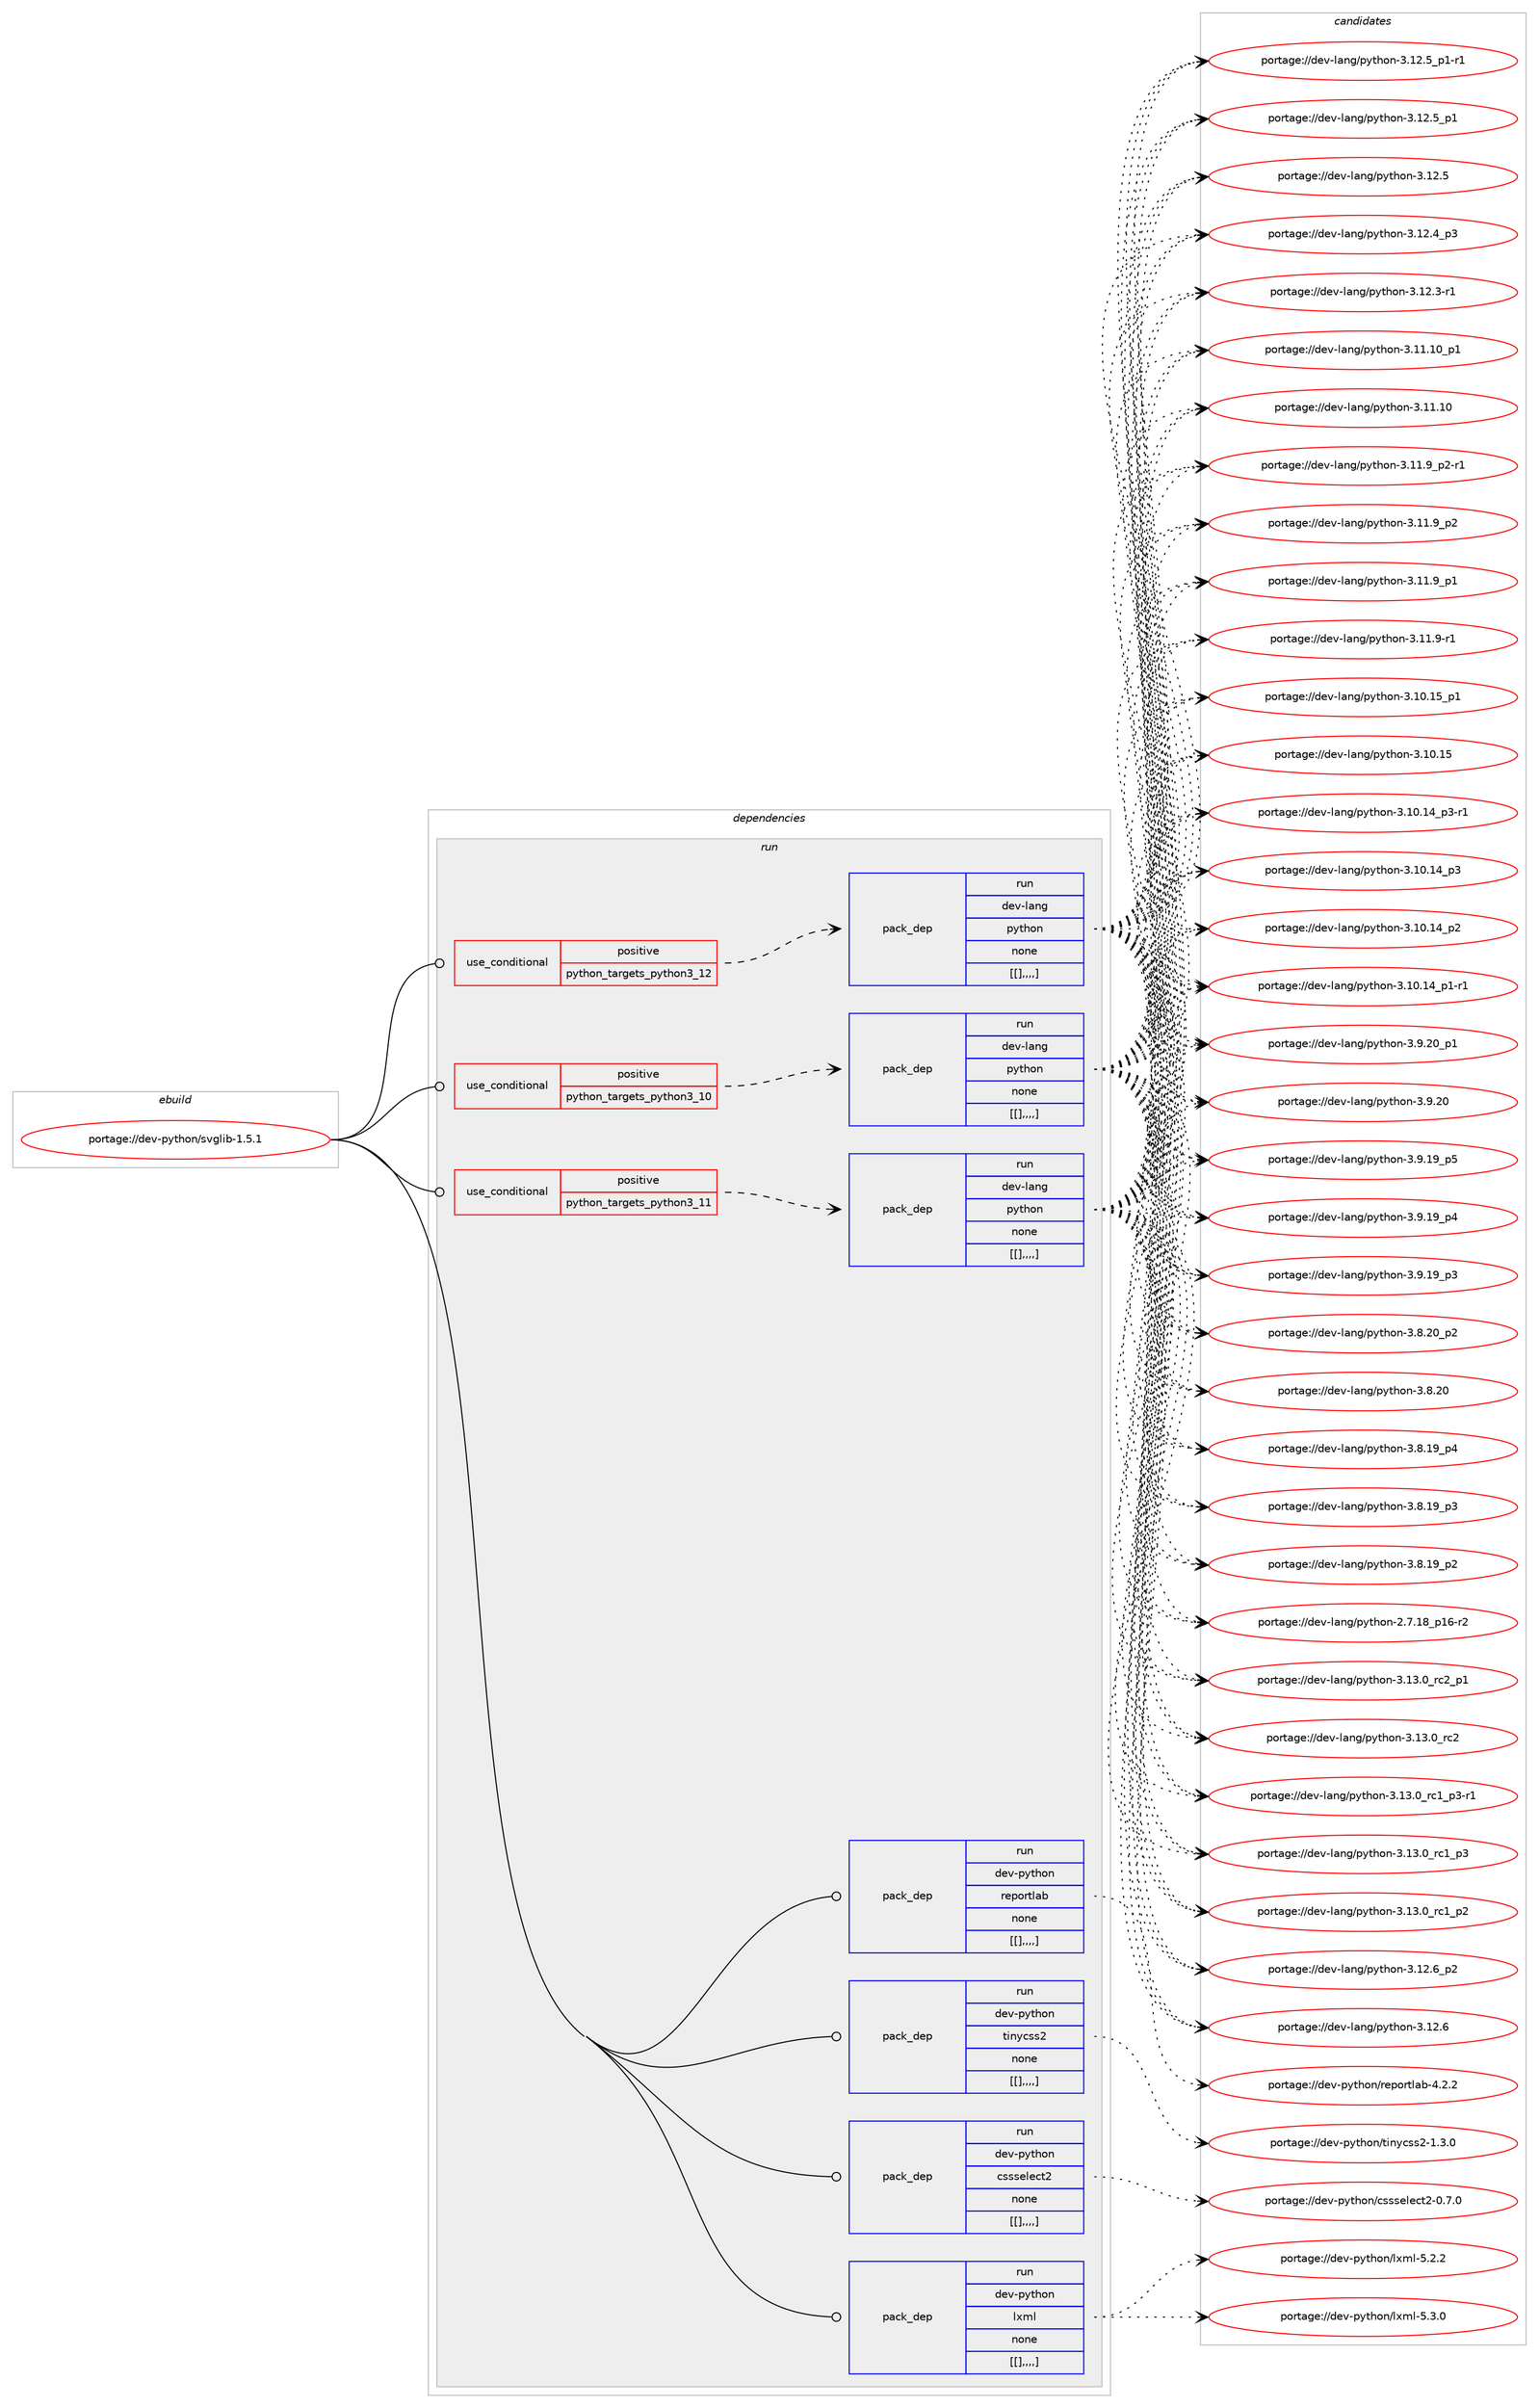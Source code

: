 digraph prolog {

# *************
# Graph options
# *************

newrank=true;
concentrate=true;
compound=true;
graph [rankdir=LR,fontname=Helvetica,fontsize=10,ranksep=1.5];#, ranksep=2.5, nodesep=0.2];
edge  [arrowhead=vee];
node  [fontname=Helvetica,fontsize=10];

# **********
# The ebuild
# **********

subgraph cluster_leftcol {
color=gray;
label=<<i>ebuild</i>>;
id [label="portage://dev-python/svglib-1.5.1", color=red, width=4, href="../dev-python/svglib-1.5.1.svg"];
}

# ****************
# The dependencies
# ****************

subgraph cluster_midcol {
color=gray;
label=<<i>dependencies</i>>;
subgraph cluster_compile {
fillcolor="#eeeeee";
style=filled;
label=<<i>compile</i>>;
}
subgraph cluster_compileandrun {
fillcolor="#eeeeee";
style=filled;
label=<<i>compile and run</i>>;
}
subgraph cluster_run {
fillcolor="#eeeeee";
style=filled;
label=<<i>run</i>>;
subgraph cond41950 {
dependency168357 [label=<<TABLE BORDER="0" CELLBORDER="1" CELLSPACING="0" CELLPADDING="4"><TR><TD ROWSPAN="3" CELLPADDING="10">use_conditional</TD></TR><TR><TD>positive</TD></TR><TR><TD>python_targets_python3_10</TD></TR></TABLE>>, shape=none, color=red];
subgraph pack125149 {
dependency168358 [label=<<TABLE BORDER="0" CELLBORDER="1" CELLSPACING="0" CELLPADDING="4" WIDTH="220"><TR><TD ROWSPAN="6" CELLPADDING="30">pack_dep</TD></TR><TR><TD WIDTH="110">run</TD></TR><TR><TD>dev-lang</TD></TR><TR><TD>python</TD></TR><TR><TD>none</TD></TR><TR><TD>[[],,,,]</TD></TR></TABLE>>, shape=none, color=blue];
}
dependency168357:e -> dependency168358:w [weight=20,style="dashed",arrowhead="vee"];
}
id:e -> dependency168357:w [weight=20,style="solid",arrowhead="odot"];
subgraph cond41951 {
dependency168359 [label=<<TABLE BORDER="0" CELLBORDER="1" CELLSPACING="0" CELLPADDING="4"><TR><TD ROWSPAN="3" CELLPADDING="10">use_conditional</TD></TR><TR><TD>positive</TD></TR><TR><TD>python_targets_python3_11</TD></TR></TABLE>>, shape=none, color=red];
subgraph pack125150 {
dependency168360 [label=<<TABLE BORDER="0" CELLBORDER="1" CELLSPACING="0" CELLPADDING="4" WIDTH="220"><TR><TD ROWSPAN="6" CELLPADDING="30">pack_dep</TD></TR><TR><TD WIDTH="110">run</TD></TR><TR><TD>dev-lang</TD></TR><TR><TD>python</TD></TR><TR><TD>none</TD></TR><TR><TD>[[],,,,]</TD></TR></TABLE>>, shape=none, color=blue];
}
dependency168359:e -> dependency168360:w [weight=20,style="dashed",arrowhead="vee"];
}
id:e -> dependency168359:w [weight=20,style="solid",arrowhead="odot"];
subgraph cond41952 {
dependency168361 [label=<<TABLE BORDER="0" CELLBORDER="1" CELLSPACING="0" CELLPADDING="4"><TR><TD ROWSPAN="3" CELLPADDING="10">use_conditional</TD></TR><TR><TD>positive</TD></TR><TR><TD>python_targets_python3_12</TD></TR></TABLE>>, shape=none, color=red];
subgraph pack125151 {
dependency168362 [label=<<TABLE BORDER="0" CELLBORDER="1" CELLSPACING="0" CELLPADDING="4" WIDTH="220"><TR><TD ROWSPAN="6" CELLPADDING="30">pack_dep</TD></TR><TR><TD WIDTH="110">run</TD></TR><TR><TD>dev-lang</TD></TR><TR><TD>python</TD></TR><TR><TD>none</TD></TR><TR><TD>[[],,,,]</TD></TR></TABLE>>, shape=none, color=blue];
}
dependency168361:e -> dependency168362:w [weight=20,style="dashed",arrowhead="vee"];
}
id:e -> dependency168361:w [weight=20,style="solid",arrowhead="odot"];
subgraph pack125152 {
dependency168363 [label=<<TABLE BORDER="0" CELLBORDER="1" CELLSPACING="0" CELLPADDING="4" WIDTH="220"><TR><TD ROWSPAN="6" CELLPADDING="30">pack_dep</TD></TR><TR><TD WIDTH="110">run</TD></TR><TR><TD>dev-python</TD></TR><TR><TD>cssselect2</TD></TR><TR><TD>none</TD></TR><TR><TD>[[],,,,]</TD></TR></TABLE>>, shape=none, color=blue];
}
id:e -> dependency168363:w [weight=20,style="solid",arrowhead="odot"];
subgraph pack125153 {
dependency168364 [label=<<TABLE BORDER="0" CELLBORDER="1" CELLSPACING="0" CELLPADDING="4" WIDTH="220"><TR><TD ROWSPAN="6" CELLPADDING="30">pack_dep</TD></TR><TR><TD WIDTH="110">run</TD></TR><TR><TD>dev-python</TD></TR><TR><TD>lxml</TD></TR><TR><TD>none</TD></TR><TR><TD>[[],,,,]</TD></TR></TABLE>>, shape=none, color=blue];
}
id:e -> dependency168364:w [weight=20,style="solid",arrowhead="odot"];
subgraph pack125154 {
dependency168365 [label=<<TABLE BORDER="0" CELLBORDER="1" CELLSPACING="0" CELLPADDING="4" WIDTH="220"><TR><TD ROWSPAN="6" CELLPADDING="30">pack_dep</TD></TR><TR><TD WIDTH="110">run</TD></TR><TR><TD>dev-python</TD></TR><TR><TD>reportlab</TD></TR><TR><TD>none</TD></TR><TR><TD>[[],,,,]</TD></TR></TABLE>>, shape=none, color=blue];
}
id:e -> dependency168365:w [weight=20,style="solid",arrowhead="odot"];
subgraph pack125155 {
dependency168366 [label=<<TABLE BORDER="0" CELLBORDER="1" CELLSPACING="0" CELLPADDING="4" WIDTH="220"><TR><TD ROWSPAN="6" CELLPADDING="30">pack_dep</TD></TR><TR><TD WIDTH="110">run</TD></TR><TR><TD>dev-python</TD></TR><TR><TD>tinycss2</TD></TR><TR><TD>none</TD></TR><TR><TD>[[],,,,]</TD></TR></TABLE>>, shape=none, color=blue];
}
id:e -> dependency168366:w [weight=20,style="solid",arrowhead="odot"];
}
}

# **************
# The candidates
# **************

subgraph cluster_choices {
rank=same;
color=gray;
label=<<i>candidates</i>>;

subgraph choice125149 {
color=black;
nodesep=1;
choice100101118451089711010347112121116104111110455146495146489511499509511249 [label="portage://dev-lang/python-3.13.0_rc2_p1", color=red, width=4,href="../dev-lang/python-3.13.0_rc2_p1.svg"];
choice10010111845108971101034711212111610411111045514649514648951149950 [label="portage://dev-lang/python-3.13.0_rc2", color=red, width=4,href="../dev-lang/python-3.13.0_rc2.svg"];
choice1001011184510897110103471121211161041111104551464951464895114994995112514511449 [label="portage://dev-lang/python-3.13.0_rc1_p3-r1", color=red, width=4,href="../dev-lang/python-3.13.0_rc1_p3-r1.svg"];
choice100101118451089711010347112121116104111110455146495146489511499499511251 [label="portage://dev-lang/python-3.13.0_rc1_p3", color=red, width=4,href="../dev-lang/python-3.13.0_rc1_p3.svg"];
choice100101118451089711010347112121116104111110455146495146489511499499511250 [label="portage://dev-lang/python-3.13.0_rc1_p2", color=red, width=4,href="../dev-lang/python-3.13.0_rc1_p2.svg"];
choice100101118451089711010347112121116104111110455146495046549511250 [label="portage://dev-lang/python-3.12.6_p2", color=red, width=4,href="../dev-lang/python-3.12.6_p2.svg"];
choice10010111845108971101034711212111610411111045514649504654 [label="portage://dev-lang/python-3.12.6", color=red, width=4,href="../dev-lang/python-3.12.6.svg"];
choice1001011184510897110103471121211161041111104551464950465395112494511449 [label="portage://dev-lang/python-3.12.5_p1-r1", color=red, width=4,href="../dev-lang/python-3.12.5_p1-r1.svg"];
choice100101118451089711010347112121116104111110455146495046539511249 [label="portage://dev-lang/python-3.12.5_p1", color=red, width=4,href="../dev-lang/python-3.12.5_p1.svg"];
choice10010111845108971101034711212111610411111045514649504653 [label="portage://dev-lang/python-3.12.5", color=red, width=4,href="../dev-lang/python-3.12.5.svg"];
choice100101118451089711010347112121116104111110455146495046529511251 [label="portage://dev-lang/python-3.12.4_p3", color=red, width=4,href="../dev-lang/python-3.12.4_p3.svg"];
choice100101118451089711010347112121116104111110455146495046514511449 [label="portage://dev-lang/python-3.12.3-r1", color=red, width=4,href="../dev-lang/python-3.12.3-r1.svg"];
choice10010111845108971101034711212111610411111045514649494649489511249 [label="portage://dev-lang/python-3.11.10_p1", color=red, width=4,href="../dev-lang/python-3.11.10_p1.svg"];
choice1001011184510897110103471121211161041111104551464949464948 [label="portage://dev-lang/python-3.11.10", color=red, width=4,href="../dev-lang/python-3.11.10.svg"];
choice1001011184510897110103471121211161041111104551464949465795112504511449 [label="portage://dev-lang/python-3.11.9_p2-r1", color=red, width=4,href="../dev-lang/python-3.11.9_p2-r1.svg"];
choice100101118451089711010347112121116104111110455146494946579511250 [label="portage://dev-lang/python-3.11.9_p2", color=red, width=4,href="../dev-lang/python-3.11.9_p2.svg"];
choice100101118451089711010347112121116104111110455146494946579511249 [label="portage://dev-lang/python-3.11.9_p1", color=red, width=4,href="../dev-lang/python-3.11.9_p1.svg"];
choice100101118451089711010347112121116104111110455146494946574511449 [label="portage://dev-lang/python-3.11.9-r1", color=red, width=4,href="../dev-lang/python-3.11.9-r1.svg"];
choice10010111845108971101034711212111610411111045514649484649539511249 [label="portage://dev-lang/python-3.10.15_p1", color=red, width=4,href="../dev-lang/python-3.10.15_p1.svg"];
choice1001011184510897110103471121211161041111104551464948464953 [label="portage://dev-lang/python-3.10.15", color=red, width=4,href="../dev-lang/python-3.10.15.svg"];
choice100101118451089711010347112121116104111110455146494846495295112514511449 [label="portage://dev-lang/python-3.10.14_p3-r1", color=red, width=4,href="../dev-lang/python-3.10.14_p3-r1.svg"];
choice10010111845108971101034711212111610411111045514649484649529511251 [label="portage://dev-lang/python-3.10.14_p3", color=red, width=4,href="../dev-lang/python-3.10.14_p3.svg"];
choice10010111845108971101034711212111610411111045514649484649529511250 [label="portage://dev-lang/python-3.10.14_p2", color=red, width=4,href="../dev-lang/python-3.10.14_p2.svg"];
choice100101118451089711010347112121116104111110455146494846495295112494511449 [label="portage://dev-lang/python-3.10.14_p1-r1", color=red, width=4,href="../dev-lang/python-3.10.14_p1-r1.svg"];
choice100101118451089711010347112121116104111110455146574650489511249 [label="portage://dev-lang/python-3.9.20_p1", color=red, width=4,href="../dev-lang/python-3.9.20_p1.svg"];
choice10010111845108971101034711212111610411111045514657465048 [label="portage://dev-lang/python-3.9.20", color=red, width=4,href="../dev-lang/python-3.9.20.svg"];
choice100101118451089711010347112121116104111110455146574649579511253 [label="portage://dev-lang/python-3.9.19_p5", color=red, width=4,href="../dev-lang/python-3.9.19_p5.svg"];
choice100101118451089711010347112121116104111110455146574649579511252 [label="portage://dev-lang/python-3.9.19_p4", color=red, width=4,href="../dev-lang/python-3.9.19_p4.svg"];
choice100101118451089711010347112121116104111110455146574649579511251 [label="portage://dev-lang/python-3.9.19_p3", color=red, width=4,href="../dev-lang/python-3.9.19_p3.svg"];
choice100101118451089711010347112121116104111110455146564650489511250 [label="portage://dev-lang/python-3.8.20_p2", color=red, width=4,href="../dev-lang/python-3.8.20_p2.svg"];
choice10010111845108971101034711212111610411111045514656465048 [label="portage://dev-lang/python-3.8.20", color=red, width=4,href="../dev-lang/python-3.8.20.svg"];
choice100101118451089711010347112121116104111110455146564649579511252 [label="portage://dev-lang/python-3.8.19_p4", color=red, width=4,href="../dev-lang/python-3.8.19_p4.svg"];
choice100101118451089711010347112121116104111110455146564649579511251 [label="portage://dev-lang/python-3.8.19_p3", color=red, width=4,href="../dev-lang/python-3.8.19_p3.svg"];
choice100101118451089711010347112121116104111110455146564649579511250 [label="portage://dev-lang/python-3.8.19_p2", color=red, width=4,href="../dev-lang/python-3.8.19_p2.svg"];
choice100101118451089711010347112121116104111110455046554649569511249544511450 [label="portage://dev-lang/python-2.7.18_p16-r2", color=red, width=4,href="../dev-lang/python-2.7.18_p16-r2.svg"];
dependency168358:e -> choice100101118451089711010347112121116104111110455146495146489511499509511249:w [style=dotted,weight="100"];
dependency168358:e -> choice10010111845108971101034711212111610411111045514649514648951149950:w [style=dotted,weight="100"];
dependency168358:e -> choice1001011184510897110103471121211161041111104551464951464895114994995112514511449:w [style=dotted,weight="100"];
dependency168358:e -> choice100101118451089711010347112121116104111110455146495146489511499499511251:w [style=dotted,weight="100"];
dependency168358:e -> choice100101118451089711010347112121116104111110455146495146489511499499511250:w [style=dotted,weight="100"];
dependency168358:e -> choice100101118451089711010347112121116104111110455146495046549511250:w [style=dotted,weight="100"];
dependency168358:e -> choice10010111845108971101034711212111610411111045514649504654:w [style=dotted,weight="100"];
dependency168358:e -> choice1001011184510897110103471121211161041111104551464950465395112494511449:w [style=dotted,weight="100"];
dependency168358:e -> choice100101118451089711010347112121116104111110455146495046539511249:w [style=dotted,weight="100"];
dependency168358:e -> choice10010111845108971101034711212111610411111045514649504653:w [style=dotted,weight="100"];
dependency168358:e -> choice100101118451089711010347112121116104111110455146495046529511251:w [style=dotted,weight="100"];
dependency168358:e -> choice100101118451089711010347112121116104111110455146495046514511449:w [style=dotted,weight="100"];
dependency168358:e -> choice10010111845108971101034711212111610411111045514649494649489511249:w [style=dotted,weight="100"];
dependency168358:e -> choice1001011184510897110103471121211161041111104551464949464948:w [style=dotted,weight="100"];
dependency168358:e -> choice1001011184510897110103471121211161041111104551464949465795112504511449:w [style=dotted,weight="100"];
dependency168358:e -> choice100101118451089711010347112121116104111110455146494946579511250:w [style=dotted,weight="100"];
dependency168358:e -> choice100101118451089711010347112121116104111110455146494946579511249:w [style=dotted,weight="100"];
dependency168358:e -> choice100101118451089711010347112121116104111110455146494946574511449:w [style=dotted,weight="100"];
dependency168358:e -> choice10010111845108971101034711212111610411111045514649484649539511249:w [style=dotted,weight="100"];
dependency168358:e -> choice1001011184510897110103471121211161041111104551464948464953:w [style=dotted,weight="100"];
dependency168358:e -> choice100101118451089711010347112121116104111110455146494846495295112514511449:w [style=dotted,weight="100"];
dependency168358:e -> choice10010111845108971101034711212111610411111045514649484649529511251:w [style=dotted,weight="100"];
dependency168358:e -> choice10010111845108971101034711212111610411111045514649484649529511250:w [style=dotted,weight="100"];
dependency168358:e -> choice100101118451089711010347112121116104111110455146494846495295112494511449:w [style=dotted,weight="100"];
dependency168358:e -> choice100101118451089711010347112121116104111110455146574650489511249:w [style=dotted,weight="100"];
dependency168358:e -> choice10010111845108971101034711212111610411111045514657465048:w [style=dotted,weight="100"];
dependency168358:e -> choice100101118451089711010347112121116104111110455146574649579511253:w [style=dotted,weight="100"];
dependency168358:e -> choice100101118451089711010347112121116104111110455146574649579511252:w [style=dotted,weight="100"];
dependency168358:e -> choice100101118451089711010347112121116104111110455146574649579511251:w [style=dotted,weight="100"];
dependency168358:e -> choice100101118451089711010347112121116104111110455146564650489511250:w [style=dotted,weight="100"];
dependency168358:e -> choice10010111845108971101034711212111610411111045514656465048:w [style=dotted,weight="100"];
dependency168358:e -> choice100101118451089711010347112121116104111110455146564649579511252:w [style=dotted,weight="100"];
dependency168358:e -> choice100101118451089711010347112121116104111110455146564649579511251:w [style=dotted,weight="100"];
dependency168358:e -> choice100101118451089711010347112121116104111110455146564649579511250:w [style=dotted,weight="100"];
dependency168358:e -> choice100101118451089711010347112121116104111110455046554649569511249544511450:w [style=dotted,weight="100"];
}
subgraph choice125150 {
color=black;
nodesep=1;
choice100101118451089711010347112121116104111110455146495146489511499509511249 [label="portage://dev-lang/python-3.13.0_rc2_p1", color=red, width=4,href="../dev-lang/python-3.13.0_rc2_p1.svg"];
choice10010111845108971101034711212111610411111045514649514648951149950 [label="portage://dev-lang/python-3.13.0_rc2", color=red, width=4,href="../dev-lang/python-3.13.0_rc2.svg"];
choice1001011184510897110103471121211161041111104551464951464895114994995112514511449 [label="portage://dev-lang/python-3.13.0_rc1_p3-r1", color=red, width=4,href="../dev-lang/python-3.13.0_rc1_p3-r1.svg"];
choice100101118451089711010347112121116104111110455146495146489511499499511251 [label="portage://dev-lang/python-3.13.0_rc1_p3", color=red, width=4,href="../dev-lang/python-3.13.0_rc1_p3.svg"];
choice100101118451089711010347112121116104111110455146495146489511499499511250 [label="portage://dev-lang/python-3.13.0_rc1_p2", color=red, width=4,href="../dev-lang/python-3.13.0_rc1_p2.svg"];
choice100101118451089711010347112121116104111110455146495046549511250 [label="portage://dev-lang/python-3.12.6_p2", color=red, width=4,href="../dev-lang/python-3.12.6_p2.svg"];
choice10010111845108971101034711212111610411111045514649504654 [label="portage://dev-lang/python-3.12.6", color=red, width=4,href="../dev-lang/python-3.12.6.svg"];
choice1001011184510897110103471121211161041111104551464950465395112494511449 [label="portage://dev-lang/python-3.12.5_p1-r1", color=red, width=4,href="../dev-lang/python-3.12.5_p1-r1.svg"];
choice100101118451089711010347112121116104111110455146495046539511249 [label="portage://dev-lang/python-3.12.5_p1", color=red, width=4,href="../dev-lang/python-3.12.5_p1.svg"];
choice10010111845108971101034711212111610411111045514649504653 [label="portage://dev-lang/python-3.12.5", color=red, width=4,href="../dev-lang/python-3.12.5.svg"];
choice100101118451089711010347112121116104111110455146495046529511251 [label="portage://dev-lang/python-3.12.4_p3", color=red, width=4,href="../dev-lang/python-3.12.4_p3.svg"];
choice100101118451089711010347112121116104111110455146495046514511449 [label="portage://dev-lang/python-3.12.3-r1", color=red, width=4,href="../dev-lang/python-3.12.3-r1.svg"];
choice10010111845108971101034711212111610411111045514649494649489511249 [label="portage://dev-lang/python-3.11.10_p1", color=red, width=4,href="../dev-lang/python-3.11.10_p1.svg"];
choice1001011184510897110103471121211161041111104551464949464948 [label="portage://dev-lang/python-3.11.10", color=red, width=4,href="../dev-lang/python-3.11.10.svg"];
choice1001011184510897110103471121211161041111104551464949465795112504511449 [label="portage://dev-lang/python-3.11.9_p2-r1", color=red, width=4,href="../dev-lang/python-3.11.9_p2-r1.svg"];
choice100101118451089711010347112121116104111110455146494946579511250 [label="portage://dev-lang/python-3.11.9_p2", color=red, width=4,href="../dev-lang/python-3.11.9_p2.svg"];
choice100101118451089711010347112121116104111110455146494946579511249 [label="portage://dev-lang/python-3.11.9_p1", color=red, width=4,href="../dev-lang/python-3.11.9_p1.svg"];
choice100101118451089711010347112121116104111110455146494946574511449 [label="portage://dev-lang/python-3.11.9-r1", color=red, width=4,href="../dev-lang/python-3.11.9-r1.svg"];
choice10010111845108971101034711212111610411111045514649484649539511249 [label="portage://dev-lang/python-3.10.15_p1", color=red, width=4,href="../dev-lang/python-3.10.15_p1.svg"];
choice1001011184510897110103471121211161041111104551464948464953 [label="portage://dev-lang/python-3.10.15", color=red, width=4,href="../dev-lang/python-3.10.15.svg"];
choice100101118451089711010347112121116104111110455146494846495295112514511449 [label="portage://dev-lang/python-3.10.14_p3-r1", color=red, width=4,href="../dev-lang/python-3.10.14_p3-r1.svg"];
choice10010111845108971101034711212111610411111045514649484649529511251 [label="portage://dev-lang/python-3.10.14_p3", color=red, width=4,href="../dev-lang/python-3.10.14_p3.svg"];
choice10010111845108971101034711212111610411111045514649484649529511250 [label="portage://dev-lang/python-3.10.14_p2", color=red, width=4,href="../dev-lang/python-3.10.14_p2.svg"];
choice100101118451089711010347112121116104111110455146494846495295112494511449 [label="portage://dev-lang/python-3.10.14_p1-r1", color=red, width=4,href="../dev-lang/python-3.10.14_p1-r1.svg"];
choice100101118451089711010347112121116104111110455146574650489511249 [label="portage://dev-lang/python-3.9.20_p1", color=red, width=4,href="../dev-lang/python-3.9.20_p1.svg"];
choice10010111845108971101034711212111610411111045514657465048 [label="portage://dev-lang/python-3.9.20", color=red, width=4,href="../dev-lang/python-3.9.20.svg"];
choice100101118451089711010347112121116104111110455146574649579511253 [label="portage://dev-lang/python-3.9.19_p5", color=red, width=4,href="../dev-lang/python-3.9.19_p5.svg"];
choice100101118451089711010347112121116104111110455146574649579511252 [label="portage://dev-lang/python-3.9.19_p4", color=red, width=4,href="../dev-lang/python-3.9.19_p4.svg"];
choice100101118451089711010347112121116104111110455146574649579511251 [label="portage://dev-lang/python-3.9.19_p3", color=red, width=4,href="../dev-lang/python-3.9.19_p3.svg"];
choice100101118451089711010347112121116104111110455146564650489511250 [label="portage://dev-lang/python-3.8.20_p2", color=red, width=4,href="../dev-lang/python-3.8.20_p2.svg"];
choice10010111845108971101034711212111610411111045514656465048 [label="portage://dev-lang/python-3.8.20", color=red, width=4,href="../dev-lang/python-3.8.20.svg"];
choice100101118451089711010347112121116104111110455146564649579511252 [label="portage://dev-lang/python-3.8.19_p4", color=red, width=4,href="../dev-lang/python-3.8.19_p4.svg"];
choice100101118451089711010347112121116104111110455146564649579511251 [label="portage://dev-lang/python-3.8.19_p3", color=red, width=4,href="../dev-lang/python-3.8.19_p3.svg"];
choice100101118451089711010347112121116104111110455146564649579511250 [label="portage://dev-lang/python-3.8.19_p2", color=red, width=4,href="../dev-lang/python-3.8.19_p2.svg"];
choice100101118451089711010347112121116104111110455046554649569511249544511450 [label="portage://dev-lang/python-2.7.18_p16-r2", color=red, width=4,href="../dev-lang/python-2.7.18_p16-r2.svg"];
dependency168360:e -> choice100101118451089711010347112121116104111110455146495146489511499509511249:w [style=dotted,weight="100"];
dependency168360:e -> choice10010111845108971101034711212111610411111045514649514648951149950:w [style=dotted,weight="100"];
dependency168360:e -> choice1001011184510897110103471121211161041111104551464951464895114994995112514511449:w [style=dotted,weight="100"];
dependency168360:e -> choice100101118451089711010347112121116104111110455146495146489511499499511251:w [style=dotted,weight="100"];
dependency168360:e -> choice100101118451089711010347112121116104111110455146495146489511499499511250:w [style=dotted,weight="100"];
dependency168360:e -> choice100101118451089711010347112121116104111110455146495046549511250:w [style=dotted,weight="100"];
dependency168360:e -> choice10010111845108971101034711212111610411111045514649504654:w [style=dotted,weight="100"];
dependency168360:e -> choice1001011184510897110103471121211161041111104551464950465395112494511449:w [style=dotted,weight="100"];
dependency168360:e -> choice100101118451089711010347112121116104111110455146495046539511249:w [style=dotted,weight="100"];
dependency168360:e -> choice10010111845108971101034711212111610411111045514649504653:w [style=dotted,weight="100"];
dependency168360:e -> choice100101118451089711010347112121116104111110455146495046529511251:w [style=dotted,weight="100"];
dependency168360:e -> choice100101118451089711010347112121116104111110455146495046514511449:w [style=dotted,weight="100"];
dependency168360:e -> choice10010111845108971101034711212111610411111045514649494649489511249:w [style=dotted,weight="100"];
dependency168360:e -> choice1001011184510897110103471121211161041111104551464949464948:w [style=dotted,weight="100"];
dependency168360:e -> choice1001011184510897110103471121211161041111104551464949465795112504511449:w [style=dotted,weight="100"];
dependency168360:e -> choice100101118451089711010347112121116104111110455146494946579511250:w [style=dotted,weight="100"];
dependency168360:e -> choice100101118451089711010347112121116104111110455146494946579511249:w [style=dotted,weight="100"];
dependency168360:e -> choice100101118451089711010347112121116104111110455146494946574511449:w [style=dotted,weight="100"];
dependency168360:e -> choice10010111845108971101034711212111610411111045514649484649539511249:w [style=dotted,weight="100"];
dependency168360:e -> choice1001011184510897110103471121211161041111104551464948464953:w [style=dotted,weight="100"];
dependency168360:e -> choice100101118451089711010347112121116104111110455146494846495295112514511449:w [style=dotted,weight="100"];
dependency168360:e -> choice10010111845108971101034711212111610411111045514649484649529511251:w [style=dotted,weight="100"];
dependency168360:e -> choice10010111845108971101034711212111610411111045514649484649529511250:w [style=dotted,weight="100"];
dependency168360:e -> choice100101118451089711010347112121116104111110455146494846495295112494511449:w [style=dotted,weight="100"];
dependency168360:e -> choice100101118451089711010347112121116104111110455146574650489511249:w [style=dotted,weight="100"];
dependency168360:e -> choice10010111845108971101034711212111610411111045514657465048:w [style=dotted,weight="100"];
dependency168360:e -> choice100101118451089711010347112121116104111110455146574649579511253:w [style=dotted,weight="100"];
dependency168360:e -> choice100101118451089711010347112121116104111110455146574649579511252:w [style=dotted,weight="100"];
dependency168360:e -> choice100101118451089711010347112121116104111110455146574649579511251:w [style=dotted,weight="100"];
dependency168360:e -> choice100101118451089711010347112121116104111110455146564650489511250:w [style=dotted,weight="100"];
dependency168360:e -> choice10010111845108971101034711212111610411111045514656465048:w [style=dotted,weight="100"];
dependency168360:e -> choice100101118451089711010347112121116104111110455146564649579511252:w [style=dotted,weight="100"];
dependency168360:e -> choice100101118451089711010347112121116104111110455146564649579511251:w [style=dotted,weight="100"];
dependency168360:e -> choice100101118451089711010347112121116104111110455146564649579511250:w [style=dotted,weight="100"];
dependency168360:e -> choice100101118451089711010347112121116104111110455046554649569511249544511450:w [style=dotted,weight="100"];
}
subgraph choice125151 {
color=black;
nodesep=1;
choice100101118451089711010347112121116104111110455146495146489511499509511249 [label="portage://dev-lang/python-3.13.0_rc2_p1", color=red, width=4,href="../dev-lang/python-3.13.0_rc2_p1.svg"];
choice10010111845108971101034711212111610411111045514649514648951149950 [label="portage://dev-lang/python-3.13.0_rc2", color=red, width=4,href="../dev-lang/python-3.13.0_rc2.svg"];
choice1001011184510897110103471121211161041111104551464951464895114994995112514511449 [label="portage://dev-lang/python-3.13.0_rc1_p3-r1", color=red, width=4,href="../dev-lang/python-3.13.0_rc1_p3-r1.svg"];
choice100101118451089711010347112121116104111110455146495146489511499499511251 [label="portage://dev-lang/python-3.13.0_rc1_p3", color=red, width=4,href="../dev-lang/python-3.13.0_rc1_p3.svg"];
choice100101118451089711010347112121116104111110455146495146489511499499511250 [label="portage://dev-lang/python-3.13.0_rc1_p2", color=red, width=4,href="../dev-lang/python-3.13.0_rc1_p2.svg"];
choice100101118451089711010347112121116104111110455146495046549511250 [label="portage://dev-lang/python-3.12.6_p2", color=red, width=4,href="../dev-lang/python-3.12.6_p2.svg"];
choice10010111845108971101034711212111610411111045514649504654 [label="portage://dev-lang/python-3.12.6", color=red, width=4,href="../dev-lang/python-3.12.6.svg"];
choice1001011184510897110103471121211161041111104551464950465395112494511449 [label="portage://dev-lang/python-3.12.5_p1-r1", color=red, width=4,href="../dev-lang/python-3.12.5_p1-r1.svg"];
choice100101118451089711010347112121116104111110455146495046539511249 [label="portage://dev-lang/python-3.12.5_p1", color=red, width=4,href="../dev-lang/python-3.12.5_p1.svg"];
choice10010111845108971101034711212111610411111045514649504653 [label="portage://dev-lang/python-3.12.5", color=red, width=4,href="../dev-lang/python-3.12.5.svg"];
choice100101118451089711010347112121116104111110455146495046529511251 [label="portage://dev-lang/python-3.12.4_p3", color=red, width=4,href="../dev-lang/python-3.12.4_p3.svg"];
choice100101118451089711010347112121116104111110455146495046514511449 [label="portage://dev-lang/python-3.12.3-r1", color=red, width=4,href="../dev-lang/python-3.12.3-r1.svg"];
choice10010111845108971101034711212111610411111045514649494649489511249 [label="portage://dev-lang/python-3.11.10_p1", color=red, width=4,href="../dev-lang/python-3.11.10_p1.svg"];
choice1001011184510897110103471121211161041111104551464949464948 [label="portage://dev-lang/python-3.11.10", color=red, width=4,href="../dev-lang/python-3.11.10.svg"];
choice1001011184510897110103471121211161041111104551464949465795112504511449 [label="portage://dev-lang/python-3.11.9_p2-r1", color=red, width=4,href="../dev-lang/python-3.11.9_p2-r1.svg"];
choice100101118451089711010347112121116104111110455146494946579511250 [label="portage://dev-lang/python-3.11.9_p2", color=red, width=4,href="../dev-lang/python-3.11.9_p2.svg"];
choice100101118451089711010347112121116104111110455146494946579511249 [label="portage://dev-lang/python-3.11.9_p1", color=red, width=4,href="../dev-lang/python-3.11.9_p1.svg"];
choice100101118451089711010347112121116104111110455146494946574511449 [label="portage://dev-lang/python-3.11.9-r1", color=red, width=4,href="../dev-lang/python-3.11.9-r1.svg"];
choice10010111845108971101034711212111610411111045514649484649539511249 [label="portage://dev-lang/python-3.10.15_p1", color=red, width=4,href="../dev-lang/python-3.10.15_p1.svg"];
choice1001011184510897110103471121211161041111104551464948464953 [label="portage://dev-lang/python-3.10.15", color=red, width=4,href="../dev-lang/python-3.10.15.svg"];
choice100101118451089711010347112121116104111110455146494846495295112514511449 [label="portage://dev-lang/python-3.10.14_p3-r1", color=red, width=4,href="../dev-lang/python-3.10.14_p3-r1.svg"];
choice10010111845108971101034711212111610411111045514649484649529511251 [label="portage://dev-lang/python-3.10.14_p3", color=red, width=4,href="../dev-lang/python-3.10.14_p3.svg"];
choice10010111845108971101034711212111610411111045514649484649529511250 [label="portage://dev-lang/python-3.10.14_p2", color=red, width=4,href="../dev-lang/python-3.10.14_p2.svg"];
choice100101118451089711010347112121116104111110455146494846495295112494511449 [label="portage://dev-lang/python-3.10.14_p1-r1", color=red, width=4,href="../dev-lang/python-3.10.14_p1-r1.svg"];
choice100101118451089711010347112121116104111110455146574650489511249 [label="portage://dev-lang/python-3.9.20_p1", color=red, width=4,href="../dev-lang/python-3.9.20_p1.svg"];
choice10010111845108971101034711212111610411111045514657465048 [label="portage://dev-lang/python-3.9.20", color=red, width=4,href="../dev-lang/python-3.9.20.svg"];
choice100101118451089711010347112121116104111110455146574649579511253 [label="portage://dev-lang/python-3.9.19_p5", color=red, width=4,href="../dev-lang/python-3.9.19_p5.svg"];
choice100101118451089711010347112121116104111110455146574649579511252 [label="portage://dev-lang/python-3.9.19_p4", color=red, width=4,href="../dev-lang/python-3.9.19_p4.svg"];
choice100101118451089711010347112121116104111110455146574649579511251 [label="portage://dev-lang/python-3.9.19_p3", color=red, width=4,href="../dev-lang/python-3.9.19_p3.svg"];
choice100101118451089711010347112121116104111110455146564650489511250 [label="portage://dev-lang/python-3.8.20_p2", color=red, width=4,href="../dev-lang/python-3.8.20_p2.svg"];
choice10010111845108971101034711212111610411111045514656465048 [label="portage://dev-lang/python-3.8.20", color=red, width=4,href="../dev-lang/python-3.8.20.svg"];
choice100101118451089711010347112121116104111110455146564649579511252 [label="portage://dev-lang/python-3.8.19_p4", color=red, width=4,href="../dev-lang/python-3.8.19_p4.svg"];
choice100101118451089711010347112121116104111110455146564649579511251 [label="portage://dev-lang/python-3.8.19_p3", color=red, width=4,href="../dev-lang/python-3.8.19_p3.svg"];
choice100101118451089711010347112121116104111110455146564649579511250 [label="portage://dev-lang/python-3.8.19_p2", color=red, width=4,href="../dev-lang/python-3.8.19_p2.svg"];
choice100101118451089711010347112121116104111110455046554649569511249544511450 [label="portage://dev-lang/python-2.7.18_p16-r2", color=red, width=4,href="../dev-lang/python-2.7.18_p16-r2.svg"];
dependency168362:e -> choice100101118451089711010347112121116104111110455146495146489511499509511249:w [style=dotted,weight="100"];
dependency168362:e -> choice10010111845108971101034711212111610411111045514649514648951149950:w [style=dotted,weight="100"];
dependency168362:e -> choice1001011184510897110103471121211161041111104551464951464895114994995112514511449:w [style=dotted,weight="100"];
dependency168362:e -> choice100101118451089711010347112121116104111110455146495146489511499499511251:w [style=dotted,weight="100"];
dependency168362:e -> choice100101118451089711010347112121116104111110455146495146489511499499511250:w [style=dotted,weight="100"];
dependency168362:e -> choice100101118451089711010347112121116104111110455146495046549511250:w [style=dotted,weight="100"];
dependency168362:e -> choice10010111845108971101034711212111610411111045514649504654:w [style=dotted,weight="100"];
dependency168362:e -> choice1001011184510897110103471121211161041111104551464950465395112494511449:w [style=dotted,weight="100"];
dependency168362:e -> choice100101118451089711010347112121116104111110455146495046539511249:w [style=dotted,weight="100"];
dependency168362:e -> choice10010111845108971101034711212111610411111045514649504653:w [style=dotted,weight="100"];
dependency168362:e -> choice100101118451089711010347112121116104111110455146495046529511251:w [style=dotted,weight="100"];
dependency168362:e -> choice100101118451089711010347112121116104111110455146495046514511449:w [style=dotted,weight="100"];
dependency168362:e -> choice10010111845108971101034711212111610411111045514649494649489511249:w [style=dotted,weight="100"];
dependency168362:e -> choice1001011184510897110103471121211161041111104551464949464948:w [style=dotted,weight="100"];
dependency168362:e -> choice1001011184510897110103471121211161041111104551464949465795112504511449:w [style=dotted,weight="100"];
dependency168362:e -> choice100101118451089711010347112121116104111110455146494946579511250:w [style=dotted,weight="100"];
dependency168362:e -> choice100101118451089711010347112121116104111110455146494946579511249:w [style=dotted,weight="100"];
dependency168362:e -> choice100101118451089711010347112121116104111110455146494946574511449:w [style=dotted,weight="100"];
dependency168362:e -> choice10010111845108971101034711212111610411111045514649484649539511249:w [style=dotted,weight="100"];
dependency168362:e -> choice1001011184510897110103471121211161041111104551464948464953:w [style=dotted,weight="100"];
dependency168362:e -> choice100101118451089711010347112121116104111110455146494846495295112514511449:w [style=dotted,weight="100"];
dependency168362:e -> choice10010111845108971101034711212111610411111045514649484649529511251:w [style=dotted,weight="100"];
dependency168362:e -> choice10010111845108971101034711212111610411111045514649484649529511250:w [style=dotted,weight="100"];
dependency168362:e -> choice100101118451089711010347112121116104111110455146494846495295112494511449:w [style=dotted,weight="100"];
dependency168362:e -> choice100101118451089711010347112121116104111110455146574650489511249:w [style=dotted,weight="100"];
dependency168362:e -> choice10010111845108971101034711212111610411111045514657465048:w [style=dotted,weight="100"];
dependency168362:e -> choice100101118451089711010347112121116104111110455146574649579511253:w [style=dotted,weight="100"];
dependency168362:e -> choice100101118451089711010347112121116104111110455146574649579511252:w [style=dotted,weight="100"];
dependency168362:e -> choice100101118451089711010347112121116104111110455146574649579511251:w [style=dotted,weight="100"];
dependency168362:e -> choice100101118451089711010347112121116104111110455146564650489511250:w [style=dotted,weight="100"];
dependency168362:e -> choice10010111845108971101034711212111610411111045514656465048:w [style=dotted,weight="100"];
dependency168362:e -> choice100101118451089711010347112121116104111110455146564649579511252:w [style=dotted,weight="100"];
dependency168362:e -> choice100101118451089711010347112121116104111110455146564649579511251:w [style=dotted,weight="100"];
dependency168362:e -> choice100101118451089711010347112121116104111110455146564649579511250:w [style=dotted,weight="100"];
dependency168362:e -> choice100101118451089711010347112121116104111110455046554649569511249544511450:w [style=dotted,weight="100"];
}
subgraph choice125152 {
color=black;
nodesep=1;
choice1001011184511212111610411111047991151151151011081019911650454846554648 [label="portage://dev-python/cssselect2-0.7.0", color=red, width=4,href="../dev-python/cssselect2-0.7.0.svg"];
dependency168363:e -> choice1001011184511212111610411111047991151151151011081019911650454846554648:w [style=dotted,weight="100"];
}
subgraph choice125153 {
color=black;
nodesep=1;
choice1001011184511212111610411111047108120109108455346514648 [label="portage://dev-python/lxml-5.3.0", color=red, width=4,href="../dev-python/lxml-5.3.0.svg"];
choice1001011184511212111610411111047108120109108455346504650 [label="portage://dev-python/lxml-5.2.2", color=red, width=4,href="../dev-python/lxml-5.2.2.svg"];
dependency168364:e -> choice1001011184511212111610411111047108120109108455346514648:w [style=dotted,weight="100"];
dependency168364:e -> choice1001011184511212111610411111047108120109108455346504650:w [style=dotted,weight="100"];
}
subgraph choice125154 {
color=black;
nodesep=1;
choice10010111845112121116104111110471141011121111141161089798455246504650 [label="portage://dev-python/reportlab-4.2.2", color=red, width=4,href="../dev-python/reportlab-4.2.2.svg"];
dependency168365:e -> choice10010111845112121116104111110471141011121111141161089798455246504650:w [style=dotted,weight="100"];
}
subgraph choice125155 {
color=black;
nodesep=1;
choice10010111845112121116104111110471161051101219911511550454946514648 [label="portage://dev-python/tinycss2-1.3.0", color=red, width=4,href="../dev-python/tinycss2-1.3.0.svg"];
dependency168366:e -> choice10010111845112121116104111110471161051101219911511550454946514648:w [style=dotted,weight="100"];
}
}

}
